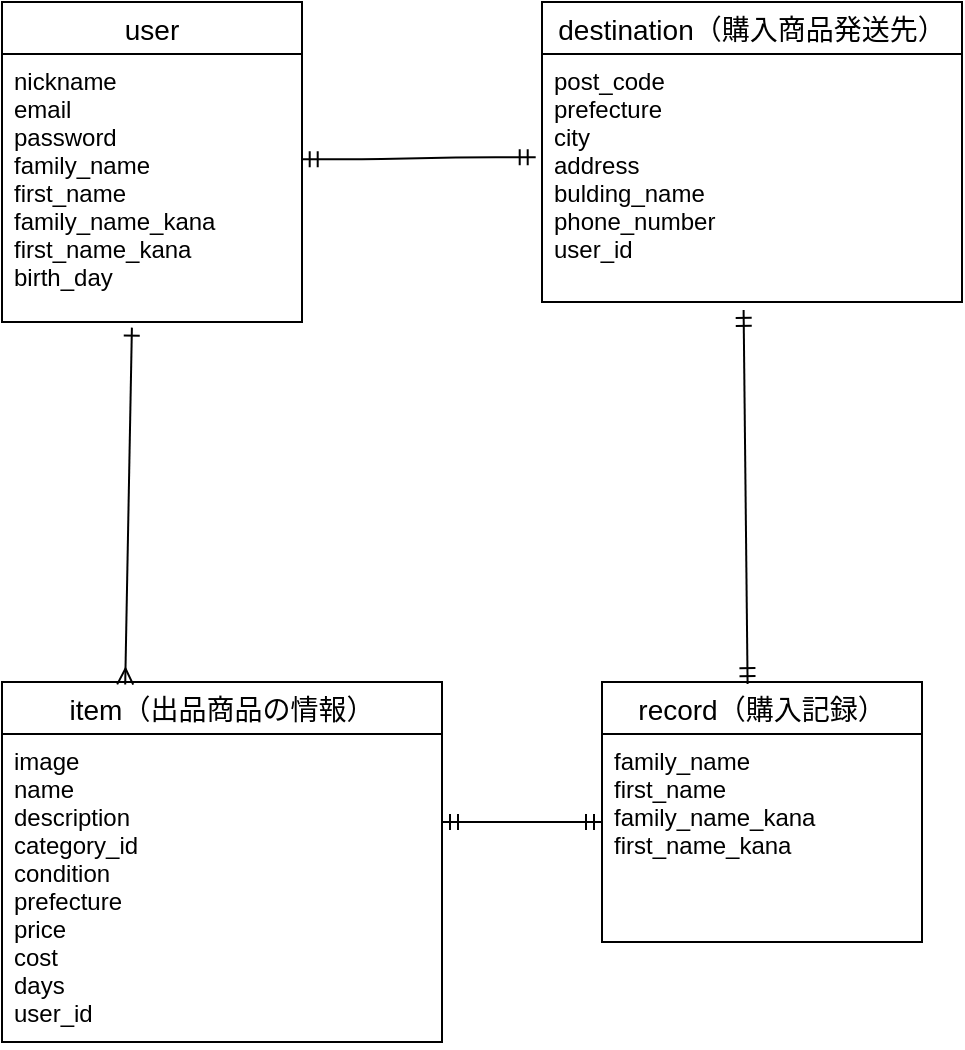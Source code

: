 <mxfile version="14.2.4" type="embed">
    <diagram id="STrpLtNDLJLifV6vF7aE" name="ページ1">
        <mxGraphModel dx="552" dy="739" grid="1" gridSize="10" guides="1" tooltips="1" connect="1" arrows="1" fold="1" page="1" pageScale="1" pageWidth="850" pageHeight="1100" math="0" shadow="0">
            <root>
                <mxCell id="0"/>
                <mxCell id="1" parent="0"/>
                <mxCell id="32" value="user" style="swimlane;fontStyle=0;childLayout=stackLayout;horizontal=1;startSize=26;horizontalStack=0;resizeParent=1;resizeParentMax=0;resizeLast=0;collapsible=1;marginBottom=0;align=center;fontSize=14;" parent="1" vertex="1">
                    <mxGeometry y="60" width="150" height="160" as="geometry"/>
                </mxCell>
                <mxCell id="35" value="nickname&#10;email&#10;password&#10;family_name&#10;first_name&#10;family_name_kana&#10;first_name_kana&#10;birth_day&#10;" style="text;strokeColor=none;fillColor=none;spacingLeft=4;spacingRight=4;overflow=hidden;rotatable=0;points=[[0,0.5],[1,0.5]];portConstraint=eastwest;fontSize=12;" parent="32" vertex="1">
                    <mxGeometry y="26" width="150" height="134" as="geometry"/>
                </mxCell>
                <mxCell id="36" value="item（出品商品の情報）" style="swimlane;fontStyle=0;childLayout=stackLayout;horizontal=1;startSize=26;horizontalStack=0;resizeParent=1;resizeParentMax=0;resizeLast=0;collapsible=1;marginBottom=0;align=center;fontSize=14;" parent="1" vertex="1">
                    <mxGeometry y="400" width="220" height="180" as="geometry"/>
                </mxCell>
                <mxCell id="37" value="image&#10;name&#10;description&#10;category_id&#10;condition&#10;prefecture&#10;price&#10;cost&#10;days&#10;user_id&#10;" style="text;strokeColor=none;fillColor=none;spacingLeft=4;spacingRight=4;overflow=hidden;rotatable=0;points=[[0,0.5],[1,0.5]];portConstraint=eastwest;fontSize=12;" parent="36" vertex="1">
                    <mxGeometry y="26" width="220" height="154" as="geometry"/>
                </mxCell>
                <mxCell id="45" value="destination（購入商品発送先）" style="swimlane;fontStyle=0;childLayout=stackLayout;horizontal=1;startSize=26;horizontalStack=0;resizeParent=1;resizeParentMax=0;resizeLast=0;collapsible=1;marginBottom=0;align=center;fontSize=14;" parent="1" vertex="1">
                    <mxGeometry x="270" y="60" width="210" height="150" as="geometry"/>
                </mxCell>
                <mxCell id="47" value="post_code&#10;prefecture&#10;city&#10;address&#10;bulding_name&#10;phone_number&#10;user_id&#10;" style="text;strokeColor=none;fillColor=none;spacingLeft=4;spacingRight=4;overflow=hidden;rotatable=0;points=[[0,0.5],[1,0.5]];portConstraint=eastwest;fontSize=12;" parent="45" vertex="1">
                    <mxGeometry y="26" width="210" height="124" as="geometry"/>
                </mxCell>
                <mxCell id="49" value="record（購入記録）" style="swimlane;fontStyle=0;childLayout=stackLayout;horizontal=1;startSize=26;horizontalStack=0;resizeParent=1;resizeParentMax=0;resizeLast=0;collapsible=1;marginBottom=0;align=center;fontSize=14;" parent="1" vertex="1">
                    <mxGeometry x="300" y="400" width="160" height="130" as="geometry"/>
                </mxCell>
                <mxCell id="51" value="family_name&#10;first_name&#10;family_name_kana&#10;first_name_kana" style="text;strokeColor=none;fillColor=none;spacingLeft=4;spacingRight=4;overflow=hidden;rotatable=0;points=[[0,0.5],[1,0.5]];portConstraint=eastwest;fontSize=12;" parent="49" vertex="1">
                    <mxGeometry y="26" width="160" height="104" as="geometry"/>
                </mxCell>
                <mxCell id="60" value="" style="edgeStyle=entityRelationEdgeStyle;fontSize=12;html=1;endArrow=ERmandOne;startArrow=ERmandOne;entryX=-0.015;entryY=0.416;entryDx=0;entryDy=0;entryPerimeter=0;exitX=0.999;exitY=0.393;exitDx=0;exitDy=0;exitPerimeter=0;" parent="1" source="35" target="47" edge="1">
                    <mxGeometry width="100" height="100" relative="1" as="geometry">
                        <mxPoint x="150" y="190" as="sourcePoint"/>
                        <mxPoint x="250" y="90" as="targetPoint"/>
                    </mxGeometry>
                </mxCell>
                <mxCell id="69" value="" style="endArrow=ERmany;html=1;rounded=0;exitX=0.433;exitY=1.021;exitDx=0;exitDy=0;exitPerimeter=0;startArrow=ERone;startFill=0;entryX=0.28;entryY=0.007;entryDx=0;entryDy=0;entryPerimeter=0;endFill=0;" parent="1" source="35" target="36" edge="1">
                    <mxGeometry relative="1" as="geometry">
                        <mxPoint x="140" y="360" as="sourcePoint"/>
                        <mxPoint x="65" y="390" as="targetPoint"/>
                    </mxGeometry>
                </mxCell>
                <mxCell id="74" value="" style="edgeStyle=entityRelationEdgeStyle;fontSize=12;html=1;endArrow=ERmandOne;startArrow=ERmandOne;entryX=0;entryY=0.423;entryDx=0;entryDy=0;entryPerimeter=0;" edge="1" parent="1" target="51">
                    <mxGeometry width="100" height="100" relative="1" as="geometry">
                        <mxPoint x="220" y="470" as="sourcePoint"/>
                        <mxPoint x="320" y="370" as="targetPoint"/>
                    </mxGeometry>
                </mxCell>
                <mxCell id="79" value="" style="endArrow=ERmandOne;html=1;rounded=0;exitX=0.48;exitY=1.032;exitDx=0;exitDy=0;exitPerimeter=0;startArrow=ERmandOne;startFill=0;endFill=0;entryX=0.455;entryY=0.008;entryDx=0;entryDy=0;entryPerimeter=0;" edge="1" parent="1" source="47" target="49">
                    <mxGeometry relative="1" as="geometry">
                        <mxPoint x="200" y="380" as="sourcePoint"/>
                        <mxPoint x="371" y="390" as="targetPoint"/>
                    </mxGeometry>
                </mxCell>
            </root>
        </mxGraphModel>
    </diagram>
</mxfile>